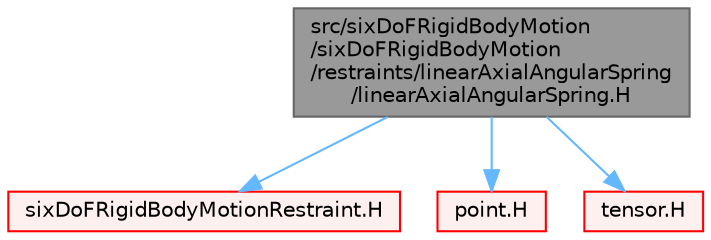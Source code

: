 digraph "src/sixDoFRigidBodyMotion/sixDoFRigidBodyMotion/restraints/linearAxialAngularSpring/linearAxialAngularSpring.H"
{
 // LATEX_PDF_SIZE
  bgcolor="transparent";
  edge [fontname=Helvetica,fontsize=10,labelfontname=Helvetica,labelfontsize=10];
  node [fontname=Helvetica,fontsize=10,shape=box,height=0.2,width=0.4];
  Node1 [id="Node000001",label="src/sixDoFRigidBodyMotion\l/sixDoFRigidBodyMotion\l/restraints/linearAxialAngularSpring\l/linearAxialAngularSpring.H",height=0.2,width=0.4,color="gray40", fillcolor="grey60", style="filled", fontcolor="black",tooltip=" "];
  Node1 -> Node2 [id="edge1_Node000001_Node000002",color="steelblue1",style="solid",tooltip=" "];
  Node2 [id="Node000002",label="sixDoFRigidBodyMotionRestraint.H",height=0.2,width=0.4,color="red", fillcolor="#FFF0F0", style="filled",URL="$sixDoFRigidBodyMotionRestraint_8H.html",tooltip=" "];
  Node1 -> Node250 [id="edge2_Node000001_Node000250",color="steelblue1",style="solid",tooltip=" "];
  Node250 [id="Node000250",label="point.H",height=0.2,width=0.4,color="red", fillcolor="#FFF0F0", style="filled",URL="$point_8H.html",tooltip=" "];
  Node1 -> Node251 [id="edge3_Node000001_Node000251",color="steelblue1",style="solid",tooltip=" "];
  Node251 [id="Node000251",label="tensor.H",height=0.2,width=0.4,color="red", fillcolor="#FFF0F0", style="filled",URL="$tensor_8H.html",tooltip=" "];
}
